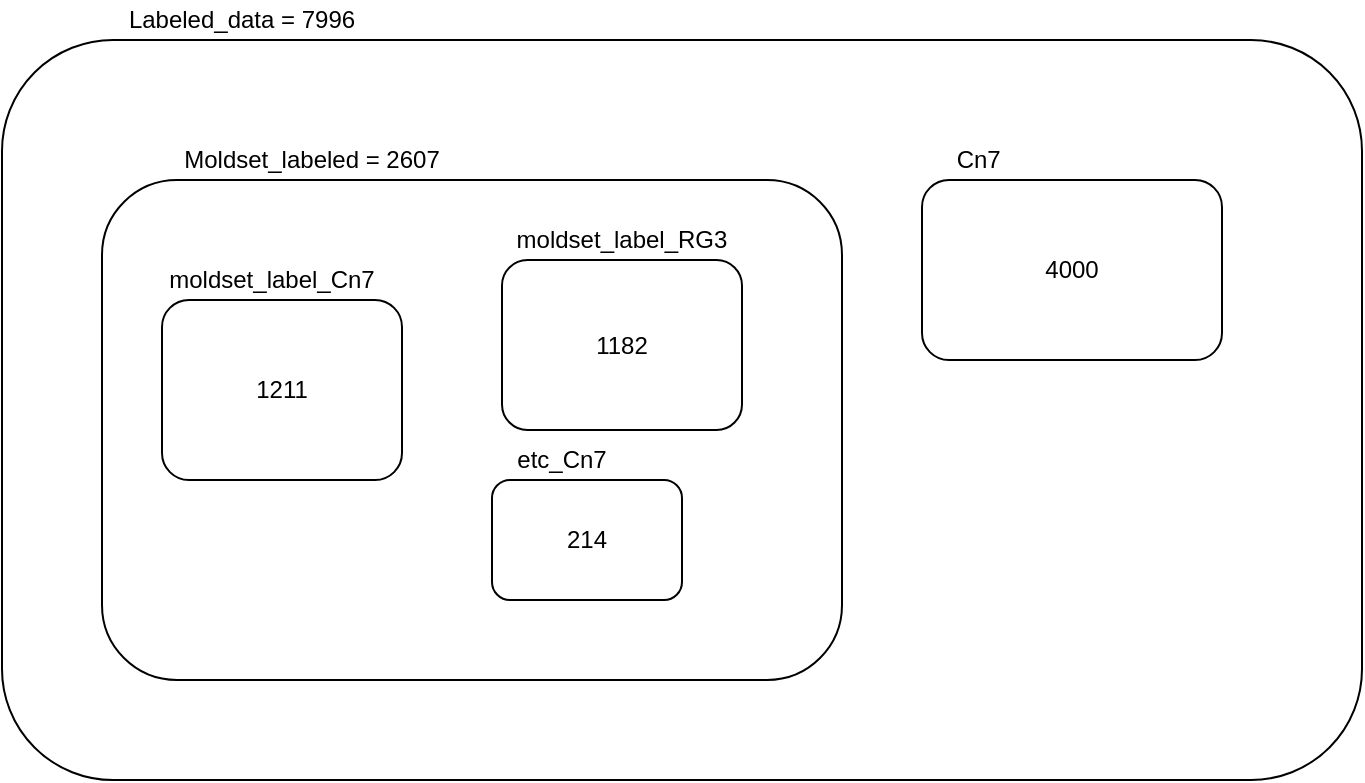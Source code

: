 <mxfile version="14.2.3" type="github">
  <diagram id="QTotXhgO0iBTLmpNxEw1" name="Page-1">
    <mxGraphModel dx="985" dy="563" grid="1" gridSize="10" guides="1" tooltips="1" connect="1" arrows="1" fold="1" page="1" pageScale="1" pageWidth="827" pageHeight="1169" math="0" shadow="0">
      <root>
        <mxCell id="0" />
        <mxCell id="1" parent="0" />
        <mxCell id="JKwf9PuJ48ANZpvOyCUs-1" value="" style="rounded=1;whiteSpace=wrap;html=1;" vertex="1" parent="1">
          <mxGeometry x="60" y="90" width="680" height="370" as="geometry" />
        </mxCell>
        <mxCell id="JKwf9PuJ48ANZpvOyCUs-2" value="Labeled_data = 7996" style="text;html=1;strokeColor=none;fillColor=none;align=center;verticalAlign=middle;whiteSpace=wrap;rounded=0;" vertex="1" parent="1">
          <mxGeometry x="120" y="70" width="120" height="20" as="geometry" />
        </mxCell>
        <mxCell id="JKwf9PuJ48ANZpvOyCUs-3" value="" style="rounded=1;whiteSpace=wrap;html=1;" vertex="1" parent="1">
          <mxGeometry x="110" y="160" width="370" height="250" as="geometry" />
        </mxCell>
        <mxCell id="JKwf9PuJ48ANZpvOyCUs-4" value="4000" style="rounded=1;whiteSpace=wrap;html=1;" vertex="1" parent="1">
          <mxGeometry x="520" y="160" width="150" height="90" as="geometry" />
        </mxCell>
        <mxCell id="JKwf9PuJ48ANZpvOyCUs-5" value="Moldset_labeled = 2607" style="text;html=1;strokeColor=none;fillColor=none;align=center;verticalAlign=middle;whiteSpace=wrap;rounded=0;" vertex="1" parent="1">
          <mxGeometry x="140" y="140" width="150" height="20" as="geometry" />
        </mxCell>
        <mxCell id="JKwf9PuJ48ANZpvOyCUs-6" value="1211" style="rounded=1;whiteSpace=wrap;html=1;" vertex="1" parent="1">
          <mxGeometry x="140" y="220" width="120" height="90" as="geometry" />
        </mxCell>
        <mxCell id="JKwf9PuJ48ANZpvOyCUs-8" value="1182" style="rounded=1;whiteSpace=wrap;html=1;" vertex="1" parent="1">
          <mxGeometry x="310" y="200" width="120" height="85" as="geometry" />
        </mxCell>
        <mxCell id="JKwf9PuJ48ANZpvOyCUs-9" value="Cn7&amp;nbsp;" style="text;html=1;strokeColor=none;fillColor=none;align=center;verticalAlign=middle;whiteSpace=wrap;rounded=0;" vertex="1" parent="1">
          <mxGeometry x="490" y="140" width="120" height="20" as="geometry" />
        </mxCell>
        <mxCell id="JKwf9PuJ48ANZpvOyCUs-10" value="moldset_label_Cn7" style="text;html=1;strokeColor=none;fillColor=none;align=center;verticalAlign=middle;whiteSpace=wrap;rounded=0;" vertex="1" parent="1">
          <mxGeometry x="120" y="200" width="150" height="20" as="geometry" />
        </mxCell>
        <mxCell id="JKwf9PuJ48ANZpvOyCUs-11" value="moldset_label_RG3" style="text;html=1;strokeColor=none;fillColor=none;align=center;verticalAlign=middle;whiteSpace=wrap;rounded=0;" vertex="1" parent="1">
          <mxGeometry x="290" y="180" width="160" height="20" as="geometry" />
        </mxCell>
        <mxCell id="JKwf9PuJ48ANZpvOyCUs-12" value="214" style="rounded=1;whiteSpace=wrap;html=1;" vertex="1" parent="1">
          <mxGeometry x="305" y="310" width="95" height="60" as="geometry" />
        </mxCell>
        <mxCell id="JKwf9PuJ48ANZpvOyCUs-13" value="etc_Cn7" style="text;html=1;strokeColor=none;fillColor=none;align=center;verticalAlign=middle;whiteSpace=wrap;rounded=0;" vertex="1" parent="1">
          <mxGeometry x="280" y="290" width="120" height="20" as="geometry" />
        </mxCell>
      </root>
    </mxGraphModel>
  </diagram>
</mxfile>
